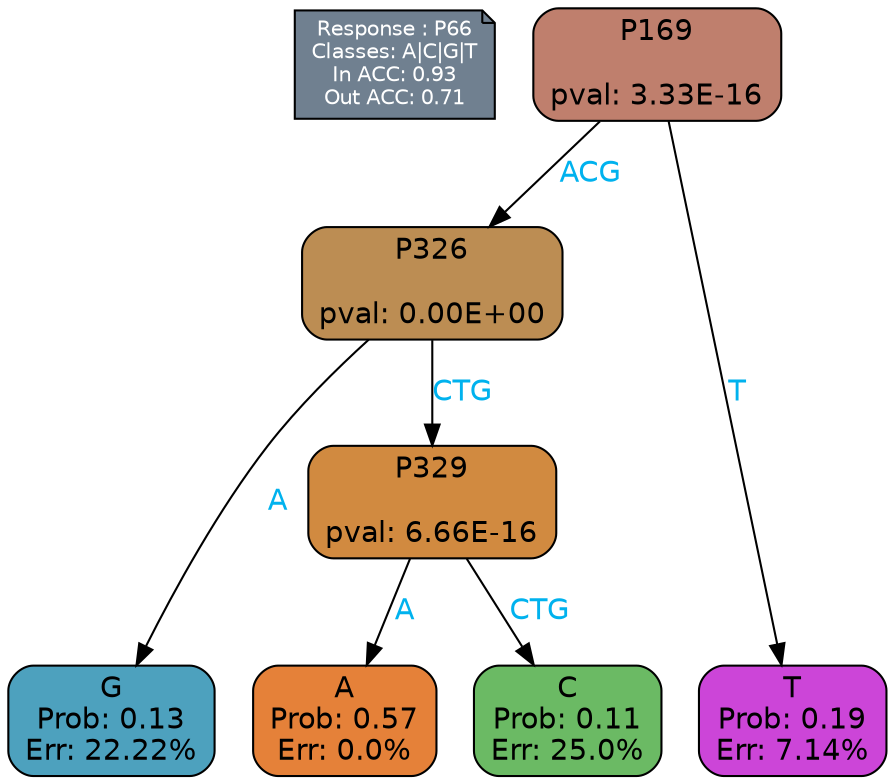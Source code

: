 digraph Tree {
node [shape=box, style="filled, rounded", color="black", fontname=helvetica] ;
graph [ranksep=equally, splines=polylines, bgcolor=transparent, dpi=600] ;
edge [fontname=helvetica] ;
LEGEND [label="Response : P66
Classes: A|C|G|T
In ACC: 0.93
Out ACC: 0.71
",shape=note,align=left,style=filled,fillcolor="slategray",fontcolor="white",fontsize=10];1 [label="P169

pval: 3.33E-16", fillcolor="#bf7f6d"] ;
2 [label="P326

pval: 0.00E+00", fillcolor="#bc8d53"] ;
3 [label="G
Prob: 0.13
Err: 22.22%", fillcolor="#4da1be"] ;
4 [label="P329

pval: 6.66E-16", fillcolor="#d18a40"] ;
5 [label="A
Prob: 0.57
Err: 0.0%", fillcolor="#e58139"] ;
6 [label="C
Prob: 0.11
Err: 25.0%", fillcolor="#6bba64"] ;
7 [label="T
Prob: 0.19
Err: 7.14%", fillcolor="#cc45d8"] ;
1 -> 2 [label="ACG",fontcolor=deepskyblue2] ;
1 -> 7 [label="T",fontcolor=deepskyblue2] ;
2 -> 3 [label="A",fontcolor=deepskyblue2] ;
2 -> 4 [label="CTG",fontcolor=deepskyblue2] ;
4 -> 5 [label="A",fontcolor=deepskyblue2] ;
4 -> 6 [label="CTG",fontcolor=deepskyblue2] ;
{rank = same; 3;5;6;7;}{rank = same; LEGEND;1;}}